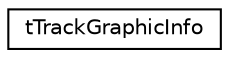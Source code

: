 digraph "Graphical Class Hierarchy"
{
  edge [fontname="Helvetica",fontsize="10",labelfontname="Helvetica",labelfontsize="10"];
  node [fontname="Helvetica",fontsize="10",shape=record];
  rankdir="LR";
  Node1 [label="tTrackGraphicInfo",height=0.2,width=0.4,color="black", fillcolor="white", style="filled",URL="$structt_track_graphic_info.html"];
}
